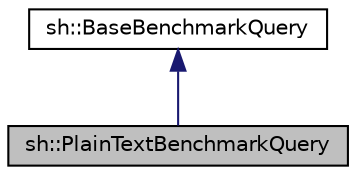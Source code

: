 digraph "sh::PlainTextBenchmarkQuery"
{
 // LATEX_PDF_SIZE
  edge [fontname="Helvetica",fontsize="10",labelfontname="Helvetica",labelfontsize="10"];
  node [fontname="Helvetica",fontsize="10",shape=record];
  Node1 [label="sh::PlainTextBenchmarkQuery",height=0.2,width=0.4,color="black", fillcolor="grey75", style="filled", fontcolor="black",tooltip=" "];
  Node2 -> Node1 [dir="back",color="midnightblue",fontsize="10",style="solid",fontname="Helvetica"];
  Node2 [label="sh::BaseBenchmarkQuery",height=0.2,width=0.4,color="black", fillcolor="white", style="filled",URL="$structsh_1_1_base_benchmark_query.html",tooltip=" "];
}
